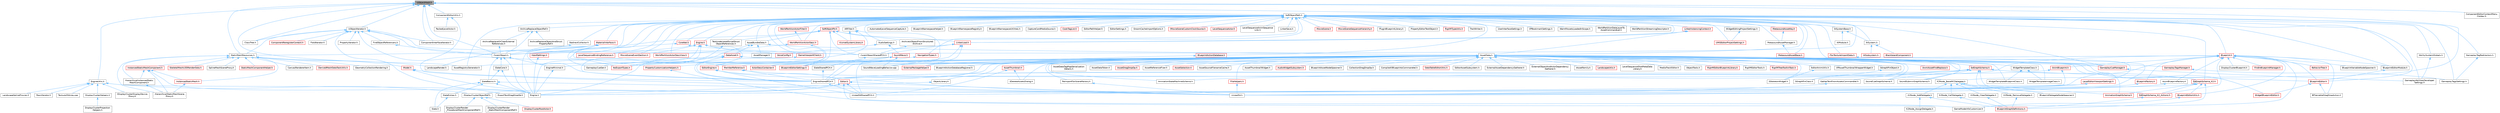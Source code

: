 digraph "UObjectHash.h"
{
 // INTERACTIVE_SVG=YES
 // LATEX_PDF_SIZE
  bgcolor="transparent";
  edge [fontname=Helvetica,fontsize=10,labelfontname=Helvetica,labelfontsize=10];
  node [fontname=Helvetica,fontsize=10,shape=box,height=0.2,width=0.4];
  Node1 [id="Node000001",label="UObjectHash.h",height=0.2,width=0.4,color="gray40", fillcolor="grey60", style="filled", fontcolor="black",tooltip=" "];
  Node1 -> Node2 [id="edge1_Node000001_Node000002",dir="back",color="steelblue1",style="solid",tooltip=" "];
  Node2 [id="Node000002",label="AssetRegistryGenerator.h",height=0.2,width=0.4,color="grey40", fillcolor="white", style="filled",URL="$df/dd1/AssetRegistryGenerator_8h.html",tooltip=" "];
  Node1 -> Node3 [id="edge2_Node000001_Node000003",dir="back",color="steelblue1",style="solid",tooltip=" "];
  Node3 [id="Node000003",label="ClassTree.h",height=0.2,width=0.4,color="grey40", fillcolor="white", style="filled",URL="$d4/d0e/ClassTree_8h.html",tooltip=" "];
  Node1 -> Node4 [id="edge3_Node000001_Node000004",dir="back",color="steelblue1",style="solid",tooltip=" "];
  Node4 [id="Node000004",label="ComponentEditorContextMenu\lContex.h",height=0.2,width=0.4,color="grey40", fillcolor="white", style="filled",URL="$db/d71/ComponentEditorContextMenuContex_8h.html",tooltip=" "];
  Node1 -> Node5 [id="edge4_Node000001_Node000005",dir="back",color="steelblue1",style="solid",tooltip=" "];
  Node5 [id="Node000005",label="ComponentEditorUtils.h",height=0.2,width=0.4,color="grey40", fillcolor="white", style="filled",URL="$d0/d4b/ComponentEditorUtils_8h.html",tooltip=" "];
  Node5 -> Node6 [id="edge5_Node000005_Node000006",dir="back",color="steelblue1",style="solid",tooltip=" "];
  Node6 [id="Node000006",label="PackedLevelActor.h",height=0.2,width=0.4,color="grey40", fillcolor="white", style="filled",URL="$d7/dfa/PackedLevelActor_8h.html",tooltip=" "];
  Node5 -> Node7 [id="edge6_Node000005_Node000007",dir="back",color="steelblue1",style="solid",tooltip=" "];
  Node7 [id="Node000007",label="UnrealEd.h",height=0.2,width=0.4,color="grey40", fillcolor="white", style="filled",URL="$d2/d5f/UnrealEd_8h.html",tooltip=" "];
  Node1 -> Node8 [id="edge7_Node000001_Node000008",dir="back",color="steelblue1",style="solid",tooltip=" "];
  Node8 [id="Node000008",label="ComponentInterfaceIterator.h",height=0.2,width=0.4,color="grey40", fillcolor="white", style="filled",URL="$d3/dd4/ComponentInterfaceIterator_8h.html",tooltip=" "];
  Node1 -> Node9 [id="edge8_Node000001_Node000009",dir="back",color="steelblue1",style="solid",tooltip=" "];
  Node9 [id="Node000009",label="CoreUObject.h",height=0.2,width=0.4,color="grey40", fillcolor="white", style="filled",URL="$d0/ded/CoreUObject_8h.html",tooltip=" "];
  Node9 -> Node10 [id="edge9_Node000009_Node000010",dir="back",color="steelblue1",style="solid",tooltip=" "];
  Node10 [id="Node000010",label="Engine.h",height=0.2,width=0.4,color="grey40", fillcolor="white", style="filled",URL="$d1/d34/Public_2Engine_8h.html",tooltip=" "];
  Node9 -> Node11 [id="edge10_Node000009_Node000011",dir="back",color="steelblue1",style="solid",tooltip=" "];
  Node11 [id="Node000011",label="EngineMinimal.h",height=0.2,width=0.4,color="grey40", fillcolor="white", style="filled",URL="$d0/d2c/EngineMinimal_8h.html",tooltip=" "];
  Node11 -> Node10 [id="edge11_Node000011_Node000010",dir="back",color="steelblue1",style="solid",tooltip=" "];
  Node9 -> Node12 [id="edge12_Node000009_Node000012",dir="back",color="steelblue1",style="solid",tooltip=" "];
  Node12 [id="Node000012",label="SlateBasics.h",height=0.2,width=0.4,color="grey40", fillcolor="white", style="filled",URL="$da/d2f/SlateBasics_8h.html",tooltip=" "];
  Node12 -> Node10 [id="edge13_Node000012_Node000010",dir="back",color="steelblue1",style="solid",tooltip=" "];
  Node12 -> Node13 [id="edge14_Node000012_Node000013",dir="back",color="steelblue1",style="solid",tooltip=" "];
  Node13 [id="Node000013",label="Slate.h",height=0.2,width=0.4,color="grey40", fillcolor="white", style="filled",URL="$d2/dc0/Slate_8h.html",tooltip=" "];
  Node12 -> Node14 [id="edge15_Node000012_Node000014",dir="back",color="steelblue1",style="solid",tooltip=" "];
  Node14 [id="Node000014",label="SlateExtras.h",height=0.2,width=0.4,color="grey40", fillcolor="white", style="filled",URL="$d8/dec/SlateExtras_8h.html",tooltip=" "];
  Node14 -> Node13 [id="edge16_Node000014_Node000013",dir="back",color="steelblue1",style="solid",tooltip=" "];
  Node12 -> Node7 [id="edge17_Node000012_Node000007",dir="back",color="steelblue1",style="solid",tooltip=" "];
  Node9 -> Node15 [id="edge18_Node000009_Node000015",dir="back",color="steelblue1",style="solid",tooltip=" "];
  Node15 [id="Node000015",label="SlateCore.h",height=0.2,width=0.4,color="grey40", fillcolor="white", style="filled",URL="$dc/d03/SlateCore_8h.html",tooltip=" "];
  Node15 -> Node10 [id="edge19_Node000015_Node000010",dir="back",color="steelblue1",style="solid",tooltip=" "];
  Node15 -> Node12 [id="edge20_Node000015_Node000012",dir="back",color="steelblue1",style="solid",tooltip=" "];
  Node1 -> Node16 [id="edge21_Node000001_Node000016",dir="back",color="steelblue1",style="solid",tooltip=" "];
  Node16 [id="Node000016",label="CoreUObjectSharedPCH.h",height=0.2,width=0.4,color="grey40", fillcolor="white", style="filled",URL="$de/d2f/CoreUObjectSharedPCH_8h.html",tooltip=" "];
  Node16 -> Node17 [id="edge22_Node000016_Node000017",dir="back",color="steelblue1",style="solid",tooltip=" "];
  Node17 [id="Node000017",label="SlateSharedPCH.h",height=0.2,width=0.4,color="grey40", fillcolor="white", style="filled",URL="$d1/dfc/SlateSharedPCH_8h.html",tooltip=" "];
  Node17 -> Node18 [id="edge23_Node000017_Node000018",dir="back",color="steelblue1",style="solid",tooltip=" "];
  Node18 [id="Node000018",label="EngineSharedPCH.h",height=0.2,width=0.4,color="grey40", fillcolor="white", style="filled",URL="$dc/dbb/EngineSharedPCH_8h.html",tooltip=" "];
  Node18 -> Node19 [id="edge24_Node000018_Node000019",dir="back",color="steelblue1",style="solid",tooltip=" "];
  Node19 [id="Node000019",label="UnrealEdSharedPCH.h",height=0.2,width=0.4,color="grey40", fillcolor="white", style="filled",URL="$d1/de6/UnrealEdSharedPCH_8h.html",tooltip=" "];
  Node1 -> Node20 [id="edge25_Node000001_Node000020",dir="back",color="steelblue1",style="solid",tooltip=" "];
  Node20 [id="Node000020",label="EngineUtils.h",height=0.2,width=0.4,color="grey40", fillcolor="white", style="filled",URL="$d4/d61/EngineUtils_8h.html",tooltip=" "];
  Node20 -> Node21 [id="edge26_Node000020_Node000021",dir="back",color="steelblue1",style="solid",tooltip=" "];
  Node21 [id="Node000021",label="DisplayClusterHelpers.h",height=0.2,width=0.4,color="grey40", fillcolor="white", style="filled",URL="$da/dda/DisplayClusterHelpers_8h.html",tooltip=" "];
  Node21 -> Node22 [id="edge27_Node000021_Node000022",dir="back",color="steelblue1",style="solid",tooltip=" "];
  Node22 [id="Node000022",label="DisplayClusterProjection\lHelpers.h",height=0.2,width=0.4,color="grey40", fillcolor="white", style="filled",URL="$df/d0b/DisplayClusterProjectionHelpers_8h.html",tooltip=" "];
  Node20 -> Node23 [id="edge28_Node000020_Node000023",dir="back",color="steelblue1",style="solid",tooltip=" "];
  Node23 [id="Node000023",label="DisplayClusterObjectRef.h",height=0.2,width=0.4,color="grey40", fillcolor="white", style="filled",URL="$d9/d87/DisplayClusterObjectRef_8h.html",tooltip=" "];
  Node23 -> Node24 [id="edge29_Node000023_Node000024",dir="back",color="steelblue1",style="solid",tooltip=" "];
  Node24 [id="Node000024",label="DisplayClusterRender\l_ProceduralMeshComponentRef.h",height=0.2,width=0.4,color="grey40", fillcolor="white", style="filled",URL="$da/dbe/DisplayClusterRender__ProceduralMeshComponentRef_8h.html",tooltip=" "];
  Node23 -> Node25 [id="edge30_Node000023_Node000025",dir="back",color="steelblue1",style="solid",tooltip=" "];
  Node25 [id="Node000025",label="DisplayClusterRender\l_StaticMeshComponentRef.h",height=0.2,width=0.4,color="grey40", fillcolor="white", style="filled",URL="$dd/d84/DisplayClusterRender__StaticMeshComponentRef_8h.html",tooltip=" "];
  Node23 -> Node26 [id="edge31_Node000023_Node000026",dir="back",color="steelblue1",style="solid",tooltip=" "];
  Node26 [id="Node000026",label="DisplayClusterRootActor.h",height=0.2,width=0.4,color="red", fillcolor="#FFF0F0", style="filled",URL="$d0/d41/DisplayClusterRootActor_8h.html",tooltip=" "];
  Node20 -> Node10 [id="edge32_Node000020_Node000010",dir="back",color="steelblue1",style="solid",tooltip=" "];
  Node20 -> Node31 [id="edge33_Node000020_Node000031",dir="back",color="steelblue1",style="solid",tooltip=" "];
  Node31 [id="Node000031",label="IDisplayClusterDisplayDevice\lProxy.h",height=0.2,width=0.4,color="grey40", fillcolor="white", style="filled",URL="$dd/d48/IDisplayClusterDisplayDeviceProxy_8h.html",tooltip=" "];
  Node20 -> Node32 [id="edge34_Node000020_Node000032",dir="back",color="steelblue1",style="solid",tooltip=" "];
  Node32 [id="Node000032",label="LandscapeSplineProxies.h",height=0.2,width=0.4,color="grey40", fillcolor="white", style="filled",URL="$d6/d6f/LandscapeSplineProxies_8h.html",tooltip=" "];
  Node20 -> Node33 [id="edge35_Node000020_Node000033",dir="back",color="steelblue1",style="solid",tooltip=" "];
  Node33 [id="Node000033",label="PawnIterator.h",height=0.2,width=0.4,color="grey40", fillcolor="white", style="filled",URL="$d3/d9c/PawnIterator_8h.html",tooltip=" "];
  Node20 -> Node34 [id="edge36_Node000020_Node000034",dir="back",color="steelblue1",style="solid",tooltip=" "];
  Node34 [id="Node000034",label="Texture2DArray.cpp",height=0.2,width=0.4,color="grey40", fillcolor="white", style="filled",URL="$d7/d13/Texture2DArray_8cpp.html",tooltip=" "];
  Node1 -> Node35 [id="edge37_Node000001_Node000035",dir="back",color="steelblue1",style="solid",tooltip=" "];
  Node35 [id="Node000035",label="K2Node_BaseMCDelegate.h",height=0.2,width=0.4,color="grey40", fillcolor="white", style="filled",URL="$dd/d9b/K2Node__BaseMCDelegate_8h.html",tooltip=" "];
  Node35 -> Node36 [id="edge38_Node000035_Node000036",dir="back",color="steelblue1",style="solid",tooltip=" "];
  Node36 [id="Node000036",label="BlueprintDelegateNodeSpawner.h",height=0.2,width=0.4,color="grey40", fillcolor="white", style="filled",URL="$dc/d16/BlueprintDelegateNodeSpawner_8h.html",tooltip=" "];
  Node35 -> Node37 [id="edge39_Node000035_Node000037",dir="back",color="steelblue1",style="solid",tooltip=" "];
  Node37 [id="Node000037",label="K2Node_AddDelegate.h",height=0.2,width=0.4,color="grey40", fillcolor="white", style="filled",URL="$d5/dc7/K2Node__AddDelegate_8h.html",tooltip=" "];
  Node37 -> Node38 [id="edge40_Node000037_Node000038",dir="back",color="steelblue1",style="solid",tooltip=" "];
  Node38 [id="Node000038",label="BlueprintGraphDefinitions.h",height=0.2,width=0.4,color="red", fillcolor="#FFF0F0", style="filled",URL="$d7/d5e/BlueprintGraphDefinitions_8h.html",tooltip=" "];
  Node37 -> Node40 [id="edge41_Node000037_Node000040",dir="back",color="steelblue1",style="solid",tooltip=" "];
  Node40 [id="Node000040",label="K2Node_AssignDelegate.h",height=0.2,width=0.4,color="grey40", fillcolor="white", style="filled",URL="$d1/dcc/K2Node__AssignDelegate_8h.html",tooltip=" "];
  Node35 -> Node41 [id="edge42_Node000035_Node000041",dir="back",color="steelblue1",style="solid",tooltip=" "];
  Node41 [id="Node000041",label="K2Node_CallDelegate.h",height=0.2,width=0.4,color="grey40", fillcolor="white", style="filled",URL="$db/de6/K2Node__CallDelegate_8h.html",tooltip=" "];
  Node41 -> Node38 [id="edge43_Node000041_Node000038",dir="back",color="steelblue1",style="solid",tooltip=" "];
  Node35 -> Node42 [id="edge44_Node000035_Node000042",dir="back",color="steelblue1",style="solid",tooltip=" "];
  Node42 [id="Node000042",label="K2Node_ClearDelegate.h",height=0.2,width=0.4,color="grey40", fillcolor="white", style="filled",URL="$dd/d78/K2Node__ClearDelegate_8h.html",tooltip=" "];
  Node42 -> Node38 [id="edge45_Node000042_Node000038",dir="back",color="steelblue1",style="solid",tooltip=" "];
  Node35 -> Node43 [id="edge46_Node000035_Node000043",dir="back",color="steelblue1",style="solid",tooltip=" "];
  Node43 [id="Node000043",label="K2Node_RemoveDelegate.h",height=0.2,width=0.4,color="grey40", fillcolor="white", style="filled",URL="$dd/d54/K2Node__RemoveDelegate_8h.html",tooltip=" "];
  Node43 -> Node38 [id="edge47_Node000043_Node000038",dir="back",color="steelblue1",style="solid",tooltip=" "];
  Node1 -> Node44 [id="edge48_Node000001_Node000044",dir="back",color="steelblue1",style="solid",tooltip=" "];
  Node44 [id="Node000044",label="SoftObjectPath.h",height=0.2,width=0.4,color="grey40", fillcolor="white", style="filled",URL="$d3/dc8/SoftObjectPath_8h.html",tooltip=" "];
  Node44 -> Node45 [id="edge49_Node000044_Node000045",dir="back",color="steelblue1",style="solid",tooltip=" "];
  Node45 [id="Node000045",label="AISystem.h",height=0.2,width=0.4,color="grey40", fillcolor="white", style="filled",URL="$d0/d71/AISystem_8h.html",tooltip=" "];
  Node45 -> Node46 [id="edge50_Node000045_Node000046",dir="back",color="steelblue1",style="solid",tooltip=" "];
  Node46 [id="Node000046",label="AISubsystem.h",height=0.2,width=0.4,color="red", fillcolor="#FFF0F0", style="filled",URL="$d0/d50/AISubsystem_8h.html",tooltip=" "];
  Node45 -> Node50 [id="edge51_Node000045_Node000050",dir="back",color="steelblue1",style="solid",tooltip=" "];
  Node50 [id="Node000050",label="BlackboardComponent.h",height=0.2,width=0.4,color="red", fillcolor="#FFF0F0", style="filled",URL="$d9/d2d/BlackboardComponent_8h.html",tooltip=" "];
  Node44 -> Node76 [id="edge52_Node000044_Node000076",dir="back",color="steelblue1",style="solid",tooltip=" "];
  Node76 [id="Node000076",label="AISystemBase.h",height=0.2,width=0.4,color="grey40", fillcolor="white", style="filled",URL="$d5/d44/AISystemBase_8h.html",tooltip=" "];
  Node76 -> Node77 [id="edge53_Node000076_Node000077",dir="back",color="steelblue1",style="solid",tooltip=" "];
  Node77 [id="Node000077",label="AIModule.h",height=0.2,width=0.4,color="grey40", fillcolor="white", style="filled",URL="$d9/df1/AIModule_8h.html",tooltip=" "];
  Node76 -> Node45 [id="edge54_Node000076_Node000045",dir="back",color="steelblue1",style="solid",tooltip=" "];
  Node44 -> Node78 [id="edge55_Node000044_Node000078",dir="back",color="steelblue1",style="solid",tooltip=" "];
  Node78 [id="Node000078",label="ARFilter.h",height=0.2,width=0.4,color="grey40", fillcolor="white", style="filled",URL="$da/df2/ARFilter_8h.html",tooltip=" "];
  Node78 -> Node79 [id="edge56_Node000078_Node000079",dir="back",color="steelblue1",style="solid",tooltip=" "];
  Node79 [id="Node000079",label="KismetSystemLibrary.h",height=0.2,width=0.4,color="red", fillcolor="#FFF0F0", style="filled",URL="$da/d0f/KismetSystemLibrary_8h.html",tooltip=" "];
  Node78 -> Node83 [id="edge57_Node000078_Node000083",dir="back",color="steelblue1",style="solid",tooltip=" "];
  Node83 [id="Node000083",label="NoExportTypes.h",height=0.2,width=0.4,color="red", fillcolor="#FFF0F0", style="filled",URL="$d3/d21/NoExportTypes_8h.html",tooltip=" "];
  Node78 -> Node19 [id="edge58_Node000078_Node000019",dir="back",color="steelblue1",style="solid",tooltip=" "];
  Node44 -> Node188 [id="edge59_Node000044_Node000188",dir="back",color="steelblue1",style="solid",tooltip=" "];
  Node188 [id="Node000188",label="AbilitySystemGlobals.h",height=0.2,width=0.4,color="grey40", fillcolor="white", style="filled",URL="$dc/d82/AbilitySystemGlobals_8h.html",tooltip=" "];
  Node188 -> Node189 [id="edge60_Node000188_Node000189",dir="back",color="steelblue1",style="solid",tooltip=" "];
  Node189 [id="Node000189",label="GameplayAbilitiesDeveloper\lSettings.h",height=0.2,width=0.4,color="grey40", fillcolor="white", style="filled",URL="$d3/d55/GameplayAbilitiesDeveloperSettings_8h.html",tooltip=" "];
  Node44 -> Node190 [id="edge61_Node000044_Node000190",dir="back",color="steelblue1",style="solid",tooltip=" "];
  Node190 [id="Node000190",label="ArchiveReplaceObjectRef.h",height=0.2,width=0.4,color="grey40", fillcolor="white", style="filled",URL="$db/d36/ArchiveReplaceObjectRef_8h.html",tooltip=" "];
  Node190 -> Node191 [id="edge62_Node000190_Node000191",dir="back",color="steelblue1",style="solid",tooltip=" "];
  Node191 [id="Node000191",label="ArchiveReplaceObjectAndStruct\lPropertyRef.h",height=0.2,width=0.4,color="grey40", fillcolor="white", style="filled",URL="$db/d03/ArchiveReplaceObjectAndStructPropertyRef_8h.html",tooltip=" "];
  Node190 -> Node192 [id="edge63_Node000190_Node000192",dir="back",color="steelblue1",style="solid",tooltip=" "];
  Node192 [id="Node000192",label="ArchiveReplaceOrClearExternal\lReferences.h",height=0.2,width=0.4,color="grey40", fillcolor="white", style="filled",URL="$d1/d53/ArchiveReplaceOrClearExternalReferences_8h.html",tooltip=" "];
  Node192 -> Node9 [id="edge64_Node000192_Node000009",dir="back",color="steelblue1",style="solid",tooltip=" "];
  Node190 -> Node9 [id="edge65_Node000190_Node000009",dir="back",color="steelblue1",style="solid",tooltip=" "];
  Node44 -> Node193 [id="edge66_Node000044_Node000193",dir="back",color="steelblue1",style="solid",tooltip=" "];
  Node193 [id="Node000193",label="ArchiveUObjectFromStructured\lArchive.h",height=0.2,width=0.4,color="grey40", fillcolor="white", style="filled",URL="$d2/d52/ArchiveUObjectFromStructuredArchive_8h.html",tooltip=" "];
  Node193 -> Node16 [id="edge67_Node000193_Node000016",dir="back",color="steelblue1",style="solid",tooltip=" "];
  Node44 -> Node194 [id="edge68_Node000044_Node000194",dir="back",color="steelblue1",style="solid",tooltip=" "];
  Node194 [id="Node000194",label="AssetBundleData.h",height=0.2,width=0.4,color="grey40", fillcolor="white", style="filled",URL="$df/d47/AssetBundleData_8h.html",tooltip=" "];
  Node194 -> Node195 [id="edge69_Node000194_Node000195",dir="back",color="steelblue1",style="solid",tooltip=" "];
  Node195 [id="Node000195",label="AssetData.h",height=0.2,width=0.4,color="grey40", fillcolor="white", style="filled",URL="$d9/d19/AssetData_8h.html",tooltip=" "];
  Node195 -> Node196 [id="edge70_Node000195_Node000196",dir="back",color="steelblue1",style="solid",tooltip=" "];
  Node196 [id="Node000196",label="ActorDescContainer.h",height=0.2,width=0.4,color="red", fillcolor="#FFF0F0", style="filled",URL="$de/df0/ActorDescContainer_8h.html",tooltip=" "];
  Node195 -> Node220 [id="edge71_Node000195_Node000220",dir="back",color="steelblue1",style="solid",tooltip=" "];
  Node220 [id="Node000220",label="AnimAssetFindReplace.h",height=0.2,width=0.4,color="red", fillcolor="#FFF0F0", style="filled",URL="$d2/d3f/AnimAssetFindReplace_8h.html",tooltip=" "];
  Node195 -> Node224 [id="edge72_Node000195_Node000224",dir="back",color="steelblue1",style="solid",tooltip=" "];
  Node224 [id="Node000224",label="AnimationGraphSchema.h",height=0.2,width=0.4,color="red", fillcolor="#FFF0F0", style="filled",URL="$dc/d75/AnimationGraphSchema_8h.html",tooltip=" "];
  Node195 -> Node227 [id="edge73_Node000195_Node000227",dir="back",color="steelblue1",style="solid",tooltip=" "];
  Node227 [id="Node000227",label="AnimationStateMachineSchema.h",height=0.2,width=0.4,color="grey40", fillcolor="white", style="filled",URL="$d7/d8c/AnimationStateMachineSchema_8h.html",tooltip=" "];
  Node195 -> Node228 [id="edge74_Node000195_Node000228",dir="back",color="steelblue1",style="solid",tooltip=" "];
  Node228 [id="Node000228",label="AssetDataTagMapSerialization\lDetails.h",height=0.2,width=0.4,color="grey40", fillcolor="white", style="filled",URL="$d5/d67/AssetDataTagMapSerializationDetails_8h.html",tooltip=" "];
  Node195 -> Node229 [id="edge75_Node000195_Node000229",dir="back",color="steelblue1",style="solid",tooltip=" "];
  Node229 [id="Node000229",label="AssetDataToken.h",height=0.2,width=0.4,color="grey40", fillcolor="white", style="filled",URL="$d2/da5/AssetDataToken_8h.html",tooltip=" "];
  Node195 -> Node230 [id="edge76_Node000195_Node000230",dir="back",color="steelblue1",style="solid",tooltip=" "];
  Node230 [id="Node000230",label="AssetDragDropOp.h",height=0.2,width=0.4,color="red", fillcolor="#FFF0F0", style="filled",URL="$df/dda/AssetDragDropOp_8h.html",tooltip=" "];
  Node195 -> Node232 [id="edge77_Node000195_Node000232",dir="back",color="steelblue1",style="solid",tooltip=" "];
  Node232 [id="Node000232",label="AssetReferenceFixer.h",height=0.2,width=0.4,color="grey40", fillcolor="white", style="filled",URL="$dd/da4/AssetReferenceFixer_8h.html",tooltip=" "];
  Node195 -> Node2 [id="edge78_Node000195_Node000002",dir="back",color="steelblue1",style="solid",tooltip=" "];
  Node195 -> Node233 [id="edge79_Node000195_Node000233",dir="back",color="steelblue1",style="solid",tooltip=" "];
  Node233 [id="Node000233",label="AssetSelection.h",height=0.2,width=0.4,color="red", fillcolor="#FFF0F0", style="filled",URL="$d2/d2c/AssetSelection_8h.html",tooltip=" "];
  Node195 -> Node240 [id="edge80_Node000195_Node000240",dir="back",color="steelblue1",style="solid",tooltip=" "];
  Node240 [id="Node000240",label="AssetSourceFilenameCache.h",height=0.2,width=0.4,color="grey40", fillcolor="white", style="filled",URL="$dd/d16/AssetSourceFilenameCache_8h.html",tooltip=" "];
  Node195 -> Node241 [id="edge81_Node000195_Node000241",dir="back",color="steelblue1",style="solid",tooltip=" "];
  Node241 [id="Node000241",label="AssetThumbnail.h",height=0.2,width=0.4,color="red", fillcolor="#FFF0F0", style="filled",URL="$d7/d61/AssetThumbnail_8h.html",tooltip=" "];
  Node241 -> Node250 [id="edge82_Node000241_Node000250",dir="back",color="steelblue1",style="solid",tooltip=" "];
  Node250 [id="Node000250",label="SDeleteAssetsDialog.h",height=0.2,width=0.4,color="grey40", fillcolor="white", style="filled",URL="$d7/d0d/SDeleteAssetsDialog_8h.html",tooltip=" "];
  Node241 -> Node19 [id="edge83_Node000241_Node000019",dir="back",color="steelblue1",style="solid",tooltip=" "];
  Node195 -> Node251 [id="edge84_Node000195_Node000251",dir="back",color="steelblue1",style="solid",tooltip=" "];
  Node251 [id="Node000251",label="AssetThumbnailWidget.h",height=0.2,width=0.4,color="grey40", fillcolor="white", style="filled",URL="$d8/d2a/AssetThumbnailWidget_8h.html",tooltip=" "];
  Node195 -> Node252 [id="edge85_Node000195_Node000252",dir="back",color="steelblue1",style="solid",tooltip=" "];
  Node252 [id="Node000252",label="AudioWidgetSubsystem.h",height=0.2,width=0.4,color="red", fillcolor="#FFF0F0", style="filled",URL="$de/d1b/AudioWidgetSubsystem_8h.html",tooltip=" "];
  Node195 -> Node254 [id="edge86_Node000195_Node000254",dir="back",color="steelblue1",style="solid",tooltip=" "];
  Node254 [id="Node000254",label="BlueprintActionDatabaseRegistrar.h",height=0.2,width=0.4,color="grey40", fillcolor="white", style="filled",URL="$d5/d5d/BlueprintActionDatabaseRegistrar_8h.html",tooltip=" "];
  Node195 -> Node255 [id="edge87_Node000195_Node000255",dir="back",color="steelblue1",style="solid",tooltip=" "];
  Node255 [id="Node000255",label="BlueprintAssetNodeSpawner.h",height=0.2,width=0.4,color="grey40", fillcolor="white", style="filled",URL="$d2/d56/BlueprintAssetNodeSpawner_8h.html",tooltip=" "];
  Node195 -> Node256 [id="edge88_Node000195_Node000256",dir="back",color="steelblue1",style="solid",tooltip=" "];
  Node256 [id="Node000256",label="CollectionDragDropOp.h",height=0.2,width=0.4,color="grey40", fillcolor="white", style="filled",URL="$d6/d23/CollectionDragDropOp_8h.html",tooltip=" "];
  Node195 -> Node257 [id="edge89_Node000195_Node000257",dir="back",color="steelblue1",style="solid",tooltip=" "];
  Node257 [id="Node000257",label="CompileAllBlueprintsCommandlet.h",height=0.2,width=0.4,color="grey40", fillcolor="white", style="filled",URL="$d4/d7d/CompileAllBlueprintsCommandlet_8h.html",tooltip=" "];
  Node195 -> Node258 [id="edge90_Node000195_Node000258",dir="back",color="steelblue1",style="solid",tooltip=" "];
  Node258 [id="Node000258",label="DataTableEditorUtils.h",height=0.2,width=0.4,color="red", fillcolor="#FFF0F0", style="filled",URL="$d6/d6f/DataTableEditorUtils_8h.html",tooltip=" "];
  Node195 -> Node260 [id="edge91_Node000195_Node000260",dir="back",color="steelblue1",style="solid",tooltip=" "];
  Node260 [id="Node000260",label="EdGraphSchema.h",height=0.2,width=0.4,color="red", fillcolor="#FFF0F0", style="filled",URL="$d2/dce/EdGraphSchema_8h.html",tooltip=" "];
  Node260 -> Node224 [id="edge92_Node000260_Node000224",dir="back",color="steelblue1",style="solid",tooltip=" "];
  Node260 -> Node227 [id="edge93_Node000260_Node000227",dir="back",color="steelblue1",style="solid",tooltip=" "];
  Node260 -> Node265 [id="edge94_Node000260_Node000265",dir="back",color="steelblue1",style="solid",tooltip=" "];
  Node265 [id="Node000265",label="BlueprintEditor.h",height=0.2,width=0.4,color="red", fillcolor="#FFF0F0", style="filled",URL="$df/d7d/BlueprintEditor_8h.html",tooltip=" "];
  Node265 -> Node266 [id="edge95_Node000265_Node000266",dir="back",color="steelblue1",style="solid",tooltip=" "];
  Node266 [id="Node000266",label="BPVariableDragDropAction.h",height=0.2,width=0.4,color="grey40", fillcolor="white", style="filled",URL="$dd/d23/BPVariableDragDropAction_8h.html",tooltip=" "];
  Node265 -> Node274 [id="edge96_Node000265_Node000274",dir="back",color="steelblue1",style="solid",tooltip=" "];
  Node274 [id="Node000274",label="WidgetBlueprintEditor.h",height=0.2,width=0.4,color="red", fillcolor="#FFF0F0", style="filled",URL="$d6/d04/WidgetBlueprintEditor_8h.html",tooltip=" "];
  Node260 -> Node432 [id="edge97_Node000260_Node000432",dir="back",color="steelblue1",style="solid",tooltip=" "];
  Node432 [id="Node000432",label="EdGraphSchema_K2.h",height=0.2,width=0.4,color="red", fillcolor="#FFF0F0", style="filled",URL="$d0/dcf/EdGraphSchema__K2_8h.html",tooltip=" "];
  Node432 -> Node224 [id="edge98_Node000432_Node000224",dir="back",color="steelblue1",style="solid",tooltip=" "];
  Node432 -> Node435 [id="edge99_Node000432_Node000435",dir="back",color="steelblue1",style="solid",tooltip=" "];
  Node435 [id="Node000435",label="BlueprintEditorUtils.h",height=0.2,width=0.4,color="red", fillcolor="#FFF0F0", style="filled",URL="$d7/d3d/BlueprintEditorUtils_8h.html",tooltip=" "];
  Node435 -> Node437 [id="edge100_Node000435_Node000437",dir="back",color="steelblue1",style="solid",tooltip=" "];
  Node437 [id="Node000437",label="GameModeInfoCustomizer.h",height=0.2,width=0.4,color="grey40", fillcolor="white", style="filled",URL="$d5/df3/GameModeInfoCustomizer_8h.html",tooltip=" "];
  Node432 -> Node38 [id="edge101_Node000432_Node000038",dir="back",color="steelblue1",style="solid",tooltip=" "];
  Node432 -> Node440 [id="edge102_Node000432_Node000440",dir="back",color="steelblue1",style="solid",tooltip=" "];
  Node440 [id="Node000440",label="EdGraphSchema_K2_Actions.h",height=0.2,width=0.4,color="red", fillcolor="#FFF0F0", style="filled",URL="$d8/d9c/EdGraphSchema__K2__Actions_8h.html",tooltip=" "];
  Node440 -> Node38 [id="edge103_Node000440_Node000038",dir="back",color="steelblue1",style="solid",tooltip=" "];
  Node432 -> Node19 [id="edge104_Node000432_Node000019",dir="back",color="steelblue1",style="solid",tooltip=" "];
  Node260 -> Node440 [id="edge105_Node000260_Node000440",dir="back",color="steelblue1",style="solid",tooltip=" "];
  Node260 -> Node18 [id="edge106_Node000260_Node000018",dir="back",color="steelblue1",style="solid",tooltip=" "];
  Node260 -> Node638 [id="edge107_Node000260_Node000638",dir="back",color="steelblue1",style="solid",tooltip=" "];
  Node638 [id="Node000638",label="SoundCueGraphSchema.h",height=0.2,width=0.4,color="grey40", fillcolor="white", style="filled",URL="$d7/d4a/SoundCueGraphSchema_8h.html",tooltip=" "];
  Node260 -> Node315 [id="edge108_Node000260_Node000315",dir="back",color="steelblue1",style="solid",tooltip=" "];
  Node315 [id="Node000315",label="SoundSubmixGraphSchema.h",height=0.2,width=0.4,color="grey40", fillcolor="white", style="filled",URL="$dc/ddf/SoundSubmixGraphSchema_8h.html",tooltip=" "];
  Node195 -> Node432 [id="edge109_Node000195_Node000432",dir="back",color="steelblue1",style="solid",tooltip=" "];
  Node195 -> Node639 [id="edge110_Node000195_Node000639",dir="back",color="steelblue1",style="solid",tooltip=" "];
  Node639 [id="Node000639",label="Editor.h",height=0.2,width=0.4,color="red", fillcolor="#FFF0F0", style="filled",URL="$de/d6e/Editor_8h.html",tooltip=" "];
  Node639 -> Node23 [id="edge111_Node000639_Node000023",dir="back",color="steelblue1",style="solid",tooltip=" "];
  Node639 -> Node727 [id="edge112_Node000639_Node000727",dir="back",color="steelblue1",style="solid",tooltip=" "];
  Node727 [id="Node000727",label="ExportTextDragDropOp.h",height=0.2,width=0.4,color="grey40", fillcolor="white", style="filled",URL="$de/d5c/ExportTextDragDropOp_8h.html",tooltip=" "];
  Node639 -> Node437 [id="edge113_Node000639_Node000437",dir="back",color="steelblue1",style="solid",tooltip=" "];
  Node639 -> Node7 [id="edge114_Node000639_Node000007",dir="back",color="steelblue1",style="solid",tooltip=" "];
  Node639 -> Node19 [id="edge115_Node000639_Node000019",dir="back",color="steelblue1",style="solid",tooltip=" "];
  Node195 -> Node785 [id="edge116_Node000195_Node000785",dir="back",color="steelblue1",style="solid",tooltip=" "];
  Node785 [id="Node000785",label="EditorAnimUtils.h",height=0.2,width=0.4,color="grey40", fillcolor="white", style="filled",URL="$d1/dd4/EditorAnimUtils_8h.html",tooltip=" "];
  Node785 -> Node726 [id="edge117_Node000785_Node000726",dir="back",color="steelblue1",style="solid",tooltip=" "];
  Node726 [id="Node000726",label="SSkeletonWidget.h",height=0.2,width=0.4,color="grey40", fillcolor="white", style="filled",URL="$dd/da7/SSkeletonWidget_8h.html",tooltip=" "];
  Node195 -> Node786 [id="edge118_Node000195_Node000786",dir="back",color="steelblue1",style="solid",tooltip=" "];
  Node786 [id="Node000786",label="EditorAssetSubsystem.h",height=0.2,width=0.4,color="grey40", fillcolor="white", style="filled",URL="$df/d69/EditorAssetSubsystem_8h.html",tooltip=" "];
  Node195 -> Node787 [id="edge119_Node000195_Node000787",dir="back",color="steelblue1",style="solid",tooltip=" "];
  Node787 [id="Node000787",label="EditorEngine.h",height=0.2,width=0.4,color="red", fillcolor="#FFF0F0", style="filled",URL="$da/d0c/EditorEngine_8h.html",tooltip=" "];
  Node787 -> Node639 [id="edge120_Node000787_Node000639",dir="back",color="steelblue1",style="solid",tooltip=" "];
  Node787 -> Node7 [id="edge121_Node000787_Node000007",dir="back",color="steelblue1",style="solid",tooltip=" "];
  Node787 -> Node19 [id="edge122_Node000787_Node000019",dir="back",color="steelblue1",style="solid",tooltip=" "];
  Node195 -> Node18 [id="edge123_Node000195_Node000018",dir="back",color="steelblue1",style="solid",tooltip=" "];
  Node195 -> Node790 [id="edge124_Node000195_Node000790",dir="back",color="steelblue1",style="solid",tooltip=" "];
  Node790 [id="Node000790",label="ExternalAssetDependencyGatherer.h",height=0.2,width=0.4,color="grey40", fillcolor="white", style="filled",URL="$da/dbe/ExternalAssetDependencyGatherer_8h.html",tooltip=" "];
  Node195 -> Node791 [id="edge125_Node000195_Node000791",dir="back",color="steelblue1",style="solid",tooltip=" "];
  Node791 [id="Node000791",label="ExternalObjectAndActorDependency\lGatherer.h",height=0.2,width=0.4,color="grey40", fillcolor="white", style="filled",URL="$d3/d4e/ExternalObjectAndActorDependencyGatherer_8h.html",tooltip=" "];
  Node195 -> Node792 [id="edge126_Node000195_Node000792",dir="back",color="steelblue1",style="solid",tooltip=" "];
  Node792 [id="Node000792",label="ExternalPackageHelper.h",height=0.2,width=0.4,color="red", fillcolor="#FFF0F0", style="filled",URL="$d3/d2f/ExternalPackageHelper_8h.html",tooltip=" "];
  Node195 -> Node794 [id="edge127_Node000195_Node000794",dir="back",color="steelblue1",style="solid",tooltip=" "];
  Node794 [id="Node000794",label="FileHelpers.h",height=0.2,width=0.4,color="red", fillcolor="#FFF0F0", style="filled",URL="$d9/d82/FileHelpers_8h.html",tooltip=" "];
  Node794 -> Node7 [id="edge128_Node000794_Node000007",dir="back",color="steelblue1",style="solid",tooltip=" "];
  Node195 -> Node796 [id="edge129_Node000195_Node000796",dir="back",color="steelblue1",style="solid",tooltip=" "];
  Node796 [id="Node000796",label="GameplayCueManager.h",height=0.2,width=0.4,color="red", fillcolor="#FFF0F0", style="filled",URL="$d7/d4e/GameplayCueManager_8h.html",tooltip=" "];
  Node796 -> Node189 [id="edge130_Node000796_Node000189",dir="back",color="steelblue1",style="solid",tooltip=" "];
  Node195 -> Node798 [id="edge131_Node000195_Node000798",dir="back",color="steelblue1",style="solid",tooltip=" "];
  Node798 [id="Node000798",label="GameplayTagsManager.h",height=0.2,width=0.4,color="red", fillcolor="#FFF0F0", style="filled",URL="$d5/dc9/GameplayTagsManager_8h.html",tooltip=" "];
  Node798 -> Node801 [id="edge132_Node000798_Node000801",dir="back",color="steelblue1",style="solid",tooltip=" "];
  Node801 [id="Node000801",label="GameplayTagsSettings.h",height=0.2,width=0.4,color="grey40", fillcolor="white", style="filled",URL="$d0/dec/GameplayTagsSettings_8h.html",tooltip=" "];
  Node195 -> Node870 [id="edge133_Node000195_Node000870",dir="back",color="steelblue1",style="solid",tooltip=" "];
  Node870 [id="Node000870",label="GatherTextFromAssetsCommandlet.h",height=0.2,width=0.4,color="grey40", fillcolor="white", style="filled",URL="$df/da5/GatherTextFromAssetsCommandlet_8h.html",tooltip=" "];
  Node870 -> Node7 [id="edge134_Node000870_Node000007",dir="back",color="steelblue1",style="solid",tooltip=" "];
  Node195 -> Node871 [id="edge135_Node000195_Node000871",dir="back",color="steelblue1",style="solid",tooltip=" "];
  Node871 [id="Node000871",label="IAssetFamily.h",height=0.2,width=0.4,color="grey40", fillcolor="white", style="filled",URL="$d5/d12/IAssetFamily_8h.html",tooltip=" "];
  Node195 -> Node872 [id="edge136_Node000195_Node000872",dir="back",color="steelblue1",style="solid",tooltip=" "];
  Node872 [id="Node000872",label="LandscapeUtils.h",height=0.2,width=0.4,color="red", fillcolor="#FFF0F0", style="filled",URL="$d0/dc0/LandscapeUtils_8h.html",tooltip=" "];
  Node195 -> Node883 [id="edge137_Node000195_Node000883",dir="back",color="steelblue1",style="solid",tooltip=" "];
  Node883 [id="Node000883",label="LevelSequenceShotMetaData\lLibrary.h",height=0.2,width=0.4,color="grey40", fillcolor="white", style="filled",URL="$d2/d37/LevelSequenceShotMetaDataLibrary_8h.html",tooltip=" "];
  Node195 -> Node884 [id="edge138_Node000195_Node000884",dir="back",color="steelblue1",style="solid",tooltip=" "];
  Node884 [id="Node000884",label="MediaTrackEditor.h",height=0.2,width=0.4,color="grey40", fillcolor="white", style="filled",URL="$d0/d41/MediaTrackEditor_8h.html",tooltip=" "];
  Node195 -> Node83 [id="edge139_Node000195_Node000083",dir="back",color="steelblue1",style="solid",tooltip=" "];
  Node195 -> Node885 [id="edge140_Node000195_Node000885",dir="back",color="steelblue1",style="solid",tooltip=" "];
  Node885 [id="Node000885",label="ObjectLibrary.h",height=0.2,width=0.4,color="grey40", fillcolor="white", style="filled",URL="$d8/de1/ObjectLibrary_8h.html",tooltip=" "];
  Node885 -> Node10 [id="edge141_Node000885_Node000010",dir="back",color="steelblue1",style="solid",tooltip=" "];
  Node195 -> Node886 [id="edge142_Node000195_Node000886",dir="back",color="steelblue1",style="solid",tooltip=" "];
  Node886 [id="Node000886",label="ObjectTools.h",height=0.2,width=0.4,color="grey40", fillcolor="white", style="filled",URL="$d3/d71/ObjectTools_8h.html",tooltip=" "];
  Node195 -> Node887 [id="edge143_Node000195_Node000887",dir="back",color="steelblue1",style="solid",tooltip=" "];
  Node887 [id="Node000887",label="PropertyCustomizationHelpers.h",height=0.2,width=0.4,color="red", fillcolor="#FFF0F0", style="filled",URL="$d7/dd0/PropertyCustomizationHelpers_8h.html",tooltip=" "];
  Node887 -> Node437 [id="edge144_Node000887_Node000437",dir="back",color="steelblue1",style="solid",tooltip=" "];
  Node195 -> Node889 [id="edge145_Node000195_Node000889",dir="back",color="steelblue1",style="solid",tooltip=" "];
  Node889 [id="Node000889",label="ReimportFbxSceneFactory.h",height=0.2,width=0.4,color="grey40", fillcolor="white", style="filled",URL="$dc/d5f/ReimportFbxSceneFactory_8h.html",tooltip=" "];
  Node889 -> Node7 [id="edge146_Node000889_Node000007",dir="back",color="steelblue1",style="solid",tooltip=" "];
  Node195 -> Node453 [id="edge147_Node000195_Node000453",dir="back",color="steelblue1",style="solid",tooltip=" "];
  Node453 [id="Node000453",label="RigVMEditorBlueprintLibrary.h",height=0.2,width=0.4,color="red", fillcolor="#FFF0F0", style="filled",URL="$d9/d31/RigVMEditorBlueprintLibrary_8h.html",tooltip=" "];
  Node195 -> Node890 [id="edge148_Node000195_Node000890",dir="back",color="steelblue1",style="solid",tooltip=" "];
  Node890 [id="Node000890",label="RigVMEditorTools.h",height=0.2,width=0.4,color="grey40", fillcolor="white", style="filled",URL="$d5/ddd/RigVMEditorTools_8h.html",tooltip=" "];
  Node195 -> Node466 [id="edge149_Node000195_Node000466",dir="back",color="steelblue1",style="solid",tooltip=" "];
  Node466 [id="Node000466",label="RigVMTreeToolkitTask.h",height=0.2,width=0.4,color="red", fillcolor="#FFF0F0", style="filled",URL="$d1/dd5/RigVMTreeToolkitTask_8h.html",tooltip=" "];
  Node195 -> Node250 [id="edge150_Node000195_Node000250",dir="back",color="steelblue1",style="solid",tooltip=" "];
  Node195 -> Node410 [id="edge151_Node000195_Node000410",dir="back",color="steelblue1",style="solid",tooltip=" "];
  Node410 [id="Node000410",label="SGraphPinClass.h",height=0.2,width=0.4,color="grey40", fillcolor="white", style="filled",URL="$df/d8d/SGraphPinClass_8h.html",tooltip=" "];
  Node195 -> Node409 [id="edge152_Node000195_Node000409",dir="back",color="steelblue1",style="solid",tooltip=" "];
  Node409 [id="Node000409",label="SGraphPinObject.h",height=0.2,width=0.4,color="grey40", fillcolor="white", style="filled",URL="$da/dd6/SGraphPinObject_8h.html",tooltip=" "];
  Node409 -> Node410 [id="edge153_Node000409_Node000410",dir="back",color="steelblue1",style="solid",tooltip=" "];
  Node195 -> Node726 [id="edge154_Node000195_Node000726",dir="back",color="steelblue1",style="solid",tooltip=" "];
  Node195 -> Node638 [id="edge155_Node000195_Node000638",dir="back",color="steelblue1",style="solid",tooltip=" "];
  Node195 -> Node315 [id="edge156_Node000195_Node000315",dir="back",color="steelblue1",style="solid",tooltip=" "];
  Node195 -> Node891 [id="edge157_Node000195_Node000891",dir="back",color="steelblue1",style="solid",tooltip=" "];
  Node891 [id="Node000891",label="SoundWaveLoadingBehavior.cpp",height=0.2,width=0.4,color="grey40", fillcolor="white", style="filled",URL="$d7/d95/SoundWaveLoadingBehavior_8cpp.html",tooltip=" "];
  Node195 -> Node892 [id="edge158_Node000195_Node000892",dir="back",color="steelblue1",style="solid",tooltip=" "];
  Node892 [id="Node000892",label="VPAssetThumbnailWrapperWidget.h",height=0.2,width=0.4,color="grey40", fillcolor="white", style="filled",URL="$d8/da8/VPAssetThumbnailWrapperWidget_8h.html",tooltip=" "];
  Node195 -> Node274 [id="edge159_Node000195_Node000274",dir="back",color="steelblue1",style="solid",tooltip=" "];
  Node195 -> Node893 [id="edge160_Node000195_Node000893",dir="back",color="steelblue1",style="solid",tooltip=" "];
  Node893 [id="Node000893",label="WidgetTemplateBlueprintClass.h",height=0.2,width=0.4,color="grey40", fillcolor="white", style="filled",URL="$d4/d8e/WidgetTemplateBlueprintClass_8h.html",tooltip=" "];
  Node195 -> Node894 [id="edge161_Node000195_Node000894",dir="back",color="steelblue1",style="solid",tooltip=" "];
  Node894 [id="Node000894",label="WidgetTemplateClass.h",height=0.2,width=0.4,color="grey40", fillcolor="white", style="filled",URL="$df/da5/WidgetTemplateClass_8h.html",tooltip=" "];
  Node894 -> Node893 [id="edge162_Node000894_Node000893",dir="back",color="steelblue1",style="solid",tooltip=" "];
  Node894 -> Node895 [id="edge163_Node000894_Node000895",dir="back",color="steelblue1",style="solid",tooltip=" "];
  Node895 [id="Node000895",label="WidgetTemplateImageClass.h",height=0.2,width=0.4,color="grey40", fillcolor="white", style="filled",URL="$d1/d00/WidgetTemplateImageClass_8h.html",tooltip=" "];
  Node195 -> Node895 [id="edge164_Node000195_Node000895",dir="back",color="steelblue1",style="solid",tooltip=" "];
  Node194 -> Node896 [id="edge165_Node000194_Node000896",dir="back",color="steelblue1",style="solid",tooltip=" "];
  Node896 [id="Node000896",label="AssetManager.h",height=0.2,width=0.4,color="grey40", fillcolor="white", style="filled",URL="$d6/d7d/AssetManager_8h.html",tooltip=" "];
  Node194 -> Node897 [id="edge166_Node000194_Node000897",dir="back",color="steelblue1",style="solid",tooltip=" "];
  Node897 [id="Node000897",label="DataAsset.h",height=0.2,width=0.4,color="red", fillcolor="#FFF0F0", style="filled",URL="$dd/d05/DataAsset_8h.html",tooltip=" "];
  Node897 -> Node10 [id="edge167_Node000897_Node000010",dir="back",color="steelblue1",style="solid",tooltip=" "];
  Node897 -> Node18 [id="edge168_Node000897_Node000018",dir="back",color="steelblue1",style="solid",tooltip=" "];
  Node897 -> Node796 [id="edge169_Node000897_Node000796",dir="back",color="steelblue1",style="solid",tooltip=" "];
  Node897 -> Node912 [id="edge170_Node000897_Node000912",dir="back",color="steelblue1",style="solid",tooltip=" "];
  Node912 [id="Node000912",label="GameplayCueSet.h",height=0.2,width=0.4,color="grey40", fillcolor="white", style="filled",URL="$df/d35/GameplayCueSet_8h.html",tooltip=" "];
  Node194 -> Node83 [id="edge171_Node000194_Node000083",dir="back",color="steelblue1",style="solid",tooltip=" "];
  Node44 -> Node195 [id="edge172_Node000044_Node000195",dir="back",color="steelblue1",style="solid",tooltip=" "];
  Node44 -> Node2 [id="edge173_Node000044_Node000002",dir="back",color="steelblue1",style="solid",tooltip=" "];
  Node44 -> Node940 [id="edge174_Node000044_Node000940",dir="back",color="steelblue1",style="solid",tooltip=" "];
  Node940 [id="Node000940",label="AudioSettings.h",height=0.2,width=0.4,color="grey40", fillcolor="white", style="filled",URL="$dc/dc5/AudioSettings_8h.html",tooltip=" "];
  Node940 -> Node941 [id="edge175_Node000940_Node000941",dir="back",color="steelblue1",style="solid",tooltip=" "];
  Node941 [id="Node000941",label="SoundWave.h",height=0.2,width=0.4,color="red", fillcolor="#FFF0F0", style="filled",URL="$d3/d6d/SoundWave_8h.html",tooltip=" "];
  Node941 -> Node11 [id="edge176_Node000941_Node000011",dir="back",color="steelblue1",style="solid",tooltip=" "];
  Node941 -> Node18 [id="edge177_Node000941_Node000018",dir="back",color="steelblue1",style="solid",tooltip=" "];
  Node941 -> Node891 [id="edge178_Node000941_Node000891",dir="back",color="steelblue1",style="solid",tooltip=" "];
  Node940 -> Node976 [id="edge179_Node000940_Node000976",dir="back",color="steelblue1",style="solid",tooltip=" "];
  Node976 [id="Node000976",label="VoiceConfig.h",height=0.2,width=0.4,color="red", fillcolor="#FFF0F0", style="filled",URL="$d4/dbb/VoiceConfig_8h.html",tooltip=" "];
  Node44 -> Node979 [id="edge180_Node000044_Node000979",dir="back",color="steelblue1",style="solid",tooltip=" "];
  Node979 [id="Node000979",label="AutomatedLevelSequenceCapture.h",height=0.2,width=0.4,color="grey40", fillcolor="white", style="filled",URL="$d4/d3e/AutomatedLevelSequenceCapture_8h.html",tooltip=" "];
  Node44 -> Node980 [id="edge181_Node000044_Node000980",dir="back",color="steelblue1",style="solid",tooltip=" "];
  Node980 [id="Node000980",label="Blueprint.h",height=0.2,width=0.4,color="red", fillcolor="#FFF0F0", style="filled",URL="$d8/d4d/Blueprint_8h.html",tooltip=" "];
  Node980 -> Node981 [id="edge182_Node000980_Node000981",dir="back",color="steelblue1",style="solid",tooltip=" "];
  Node981 [id="Node000981",label="AnimBlueprint.h",height=0.2,width=0.4,color="red", fillcolor="#FFF0F0", style="filled",URL="$dc/d30/AnimBlueprint_8h.html",tooltip=" "];
  Node981 -> Node10 [id="edge183_Node000981_Node000010",dir="back",color="steelblue1",style="solid",tooltip=" "];
  Node981 -> Node18 [id="edge184_Node000981_Node000018",dir="back",color="steelblue1",style="solid",tooltip=" "];
  Node980 -> Node996 [id="edge185_Node000980_Node000996",dir="back",color="steelblue1",style="solid",tooltip=" "];
  Node996 [id="Node000996",label="AnimBlueprintFactory.h",height=0.2,width=0.4,color="grey40", fillcolor="white", style="filled",URL="$dc/d70/AnimBlueprintFactory_8h.html",tooltip=" "];
  Node996 -> Node7 [id="edge186_Node000996_Node000007",dir="back",color="steelblue1",style="solid",tooltip=" "];
  Node980 -> Node266 [id="edge187_Node000980_Node000266",dir="back",color="steelblue1",style="solid",tooltip=" "];
  Node980 -> Node997 [id="edge188_Node000980_Node000997",dir="back",color="steelblue1",style="solid",tooltip=" "];
  Node997 [id="Node000997",label="BehaviorTree.h",height=0.2,width=0.4,color="red", fillcolor="#FFF0F0", style="filled",URL="$db/db6/BehaviorTree_8h.html",tooltip=" "];
  Node980 -> Node265 [id="edge189_Node000980_Node000265",dir="back",color="steelblue1",style="solid",tooltip=" "];
  Node980 -> Node747 [id="edge190_Node000980_Node000747",dir="back",color="steelblue1",style="solid",tooltip=" "];
  Node747 [id="Node000747",label="BlueprintEditorModule.h",height=0.2,width=0.4,color="grey40", fillcolor="white", style="filled",URL="$df/d39/BlueprintEditorModule_8h.html",tooltip=" "];
  Node747 -> Node265 [id="edge191_Node000747_Node000265",dir="back",color="steelblue1",style="solid",tooltip=" "];
  Node980 -> Node623 [id="edge192_Node000980_Node000623",dir="back",color="steelblue1",style="solid",tooltip=" "];
  Node623 [id="Node000623",label="BlueprintEditorSettings.h",height=0.2,width=0.4,color="red", fillcolor="#FFF0F0", style="filled",URL="$d4/dbc/BlueprintEditorSettings_8h.html",tooltip=" "];
  Node980 -> Node435 [id="edge193_Node000980_Node000435",dir="back",color="steelblue1",style="solid",tooltip=" "];
  Node980 -> Node999 [id="edge194_Node000980_Node000999",dir="back",color="steelblue1",style="solid",tooltip=" "];
  Node999 [id="Node000999",label="BlueprintFactory.h",height=0.2,width=0.4,color="red", fillcolor="#FFF0F0", style="filled",URL="$dd/d80/BlueprintFactory_8h.html",tooltip=" "];
  Node999 -> Node7 [id="edge195_Node000999_Node000007",dir="back",color="steelblue1",style="solid",tooltip=" "];
  Node980 -> Node1003 [id="edge196_Node000980_Node001003",dir="back",color="steelblue1",style="solid",tooltip=" "];
  Node1003 [id="Node001003",label="BlueprintVariableNodeSpawner.h",height=0.2,width=0.4,color="grey40", fillcolor="white", style="filled",URL="$db/dba/BlueprintVariableNodeSpawner_8h.html",tooltip=" "];
  Node980 -> Node1004 [id="edge197_Node000980_Node001004",dir="back",color="steelblue1",style="solid",tooltip=" "];
  Node1004 [id="Node001004",label="DisplayClusterBlueprint.h",height=0.2,width=0.4,color="grey40", fillcolor="white", style="filled",URL="$d0/d44/DisplayClusterBlueprint_8h.html",tooltip=" "];
  Node980 -> Node440 [id="edge198_Node000980_Node000440",dir="back",color="steelblue1",style="solid",tooltip=" "];
  Node980 -> Node10 [id="edge199_Node000980_Node000010",dir="back",color="steelblue1",style="solid",tooltip=" "];
  Node980 -> Node18 [id="edge200_Node000980_Node000018",dir="back",color="steelblue1",style="solid",tooltip=" "];
  Node980 -> Node1005 [id="edge201_Node000980_Node001005",dir="back",color="steelblue1",style="solid",tooltip=" "];
  Node1005 [id="Node001005",label="FindInBlueprintManager.h",height=0.2,width=0.4,color="red", fillcolor="#FFF0F0", style="filled",URL="$db/d3b/FindInBlueprintManager_8h.html",tooltip=" "];
  Node980 -> Node437 [id="edge202_Node000980_Node000437",dir="back",color="steelblue1",style="solid",tooltip=" "];
  Node980 -> Node1070 [id="edge203_Node000980_Node001070",dir="back",color="steelblue1",style="solid",tooltip=" "];
  Node1070 [id="Node001070",label="MemberReference.h",height=0.2,width=0.4,color="red", fillcolor="#FFF0F0", style="filled",URL="$dc/d3d/MemberReference_8h.html",tooltip=" "];
  Node1070 -> Node18 [id="edge204_Node001070_Node000018",dir="back",color="steelblue1",style="solid",tooltip=" "];
  Node1070 -> Node35 [id="edge205_Node001070_Node000035",dir="back",color="steelblue1",style="solid",tooltip=" "];
  Node44 -> Node1093 [id="edge206_Node000044_Node001093",dir="back",color="steelblue1",style="solid",tooltip=" "];
  Node1093 [id="Node001093",label="BlueprintActionDatabase.h",height=0.2,width=0.4,color="red", fillcolor="#FFF0F0", style="filled",URL="$d4/dae/BlueprintActionDatabase_8h.html",tooltip=" "];
  Node1093 -> Node254 [id="edge207_Node001093_Node000254",dir="back",color="steelblue1",style="solid",tooltip=" "];
  Node44 -> Node265 [id="edge208_Node000044_Node000265",dir="back",color="steelblue1",style="solid",tooltip=" "];
  Node44 -> Node747 [id="edge209_Node000044_Node000747",dir="back",color="steelblue1",style="solid",tooltip=" "];
  Node44 -> Node623 [id="edge210_Node000044_Node000623",dir="back",color="steelblue1",style="solid",tooltip=" "];
  Node44 -> Node1094 [id="edge211_Node000044_Node001094",dir="back",color="steelblue1",style="solid",tooltip=" "];
  Node1094 [id="Node001094",label="BlueprintNamespaceHelper.h",height=0.2,width=0.4,color="grey40", fillcolor="white", style="filled",URL="$d8/d5c/BlueprintNamespaceHelper_8h.html",tooltip=" "];
  Node44 -> Node1095 [id="edge212_Node000044_Node001095",dir="back",color="steelblue1",style="solid",tooltip=" "];
  Node1095 [id="Node001095",label="BlueprintNamespaceRegistry.h",height=0.2,width=0.4,color="grey40", fillcolor="white", style="filled",URL="$dc/dc7/BlueprintNamespaceRegistry_8h.html",tooltip=" "];
  Node44 -> Node1096 [id="edge213_Node000044_Node001096",dir="back",color="steelblue1",style="solid",tooltip=" "];
  Node1096 [id="Node001096",label="BlueprintNamespaceUtilities.h",height=0.2,width=0.4,color="grey40", fillcolor="white", style="filled",URL="$dc/d43/BlueprintNamespaceUtilities_8h.html",tooltip=" "];
  Node44 -> Node1097 [id="edge214_Node000044_Node001097",dir="back",color="steelblue1",style="solid",tooltip=" "];
  Node1097 [id="Node001097",label="CaptureCardMediaSource.h",height=0.2,width=0.4,color="grey40", fillcolor="white", style="filled",URL="$d7/d73/CaptureCardMediaSource_8h.html",tooltip=" "];
  Node44 -> Node1098 [id="edge215_Node000044_Node001098",dir="back",color="steelblue1",style="solid",tooltip=" "];
  Node1098 [id="Node001098",label="CookTagList.h",height=0.2,width=0.4,color="red", fillcolor="#FFF0F0", style="filled",URL="$d6/d76/CookTagList_8h.html",tooltip=" "];
  Node44 -> Node1101 [id="edge216_Node000044_Node001101",dir="back",color="steelblue1",style="solid",tooltip=" "];
  Node1101 [id="Node001101",label="CoreNet.h",height=0.2,width=0.4,color="red", fillcolor="#FFF0F0", style="filled",URL="$da/d1a/CoreNet_8h.html",tooltip=" "];
  Node1101 -> Node9 [id="edge217_Node001101_Node000009",dir="back",color="steelblue1",style="solid",tooltip=" "];
  Node1101 -> Node16 [id="edge218_Node001101_Node000016",dir="back",color="steelblue1",style="solid",tooltip=" "];
  Node44 -> Node432 [id="edge219_Node000044_Node000432",dir="back",color="steelblue1",style="solid",tooltip=" "];
  Node44 -> Node2165 [id="edge220_Node000044_Node002165",dir="back",color="steelblue1",style="solid",tooltip=" "];
  Node2165 [id="Node002165",label="EditorPathHelper.h",height=0.2,width=0.4,color="grey40", fillcolor="white", style="filled",URL="$dd/d11/EditorPathHelper_8h.html",tooltip=" "];
  Node44 -> Node2166 [id="edge221_Node000044_Node002166",dir="back",color="steelblue1",style="solid",tooltip=" "];
  Node2166 [id="Node002166",label="EditorSettings.h",height=0.2,width=0.4,color="grey40", fillcolor="white", style="filled",URL="$d7/df5/EditorSettings_8h.html",tooltip=" "];
  Node44 -> Node1641 [id="edge222_Node000044_Node001641",dir="back",color="steelblue1",style="solid",tooltip=" "];
  Node1641 [id="Node001641",label="Engine.h",height=0.2,width=0.4,color="red", fillcolor="#FFF0F0", style="filled",URL="$d0/de7/Classes_2Engine_2Engine_8h.html",tooltip=" "];
  Node1641 -> Node787 [id="edge223_Node001641_Node000787",dir="back",color="steelblue1",style="solid",tooltip=" "];
  Node1641 -> Node10 [id="edge224_Node001641_Node000010",dir="back",color="steelblue1",style="solid",tooltip=" "];
  Node1641 -> Node18 [id="edge225_Node001641_Node000018",dir="back",color="steelblue1",style="solid",tooltip=" "];
  Node1641 -> Node1701 [id="edge226_Node001641_Node001701",dir="back",color="steelblue1",style="solid",tooltip=" "];
  Node1701 [id="Node001701",label="LevelSequenceBindingReference.h",height=0.2,width=0.4,color="red", fillcolor="#FFF0F0", style="filled",URL="$d9/dbe/LevelSequenceBindingReference_8h.html",tooltip=" "];
  Node1641 -> Node1707 [id="edge227_Node001641_Node001707",dir="back",color="steelblue1",style="solid",tooltip=" "];
  Node1707 [id="Node001707",label="MovieSceneEventSection.h",height=0.2,width=0.4,color="red", fillcolor="#FFF0F0", style="filled",URL="$d6/dc4/MovieSceneEventSection_8h.html",tooltip=" "];
  Node1641 -> Node976 [id="edge228_Node001641_Node000976",dir="back",color="steelblue1",style="solid",tooltip=" "];
  Node44 -> Node2167 [id="edge229_Node000044_Node002167",dir="back",color="steelblue1",style="solid",tooltip=" "];
  Node2167 [id="Node002167",label="FbxTextureImportData.h",height=0.2,width=0.4,color="red", fillcolor="#FFF0F0", style="filled",URL="$d7/d5a/FbxTextureImportData_8h.html",tooltip=" "];
  Node2167 -> Node7 [id="edge230_Node002167_Node000007",dir="back",color="steelblue1",style="solid",tooltip=" "];
  Node44 -> Node2169 [id="edge231_Node000044_Node002169",dir="back",color="steelblue1",style="solid",tooltip=" "];
  Node2169 [id="Node002169",label="GameViewportClient.h",height=0.2,width=0.4,color="red", fillcolor="#FFF0F0", style="filled",URL="$d2/db9/GameViewportClient_8h.html",tooltip=" "];
  Node2169 -> Node18 [id="edge232_Node002169_Node000018",dir="back",color="steelblue1",style="solid",tooltip=" "];
  Node44 -> Node189 [id="edge233_Node000044_Node000189",dir="back",color="steelblue1",style="solid",tooltip=" "];
  Node44 -> Node796 [id="edge234_Node000044_Node000796",dir="back",color="steelblue1",style="solid",tooltip=" "];
  Node44 -> Node912 [id="edge235_Node000044_Node000912",dir="back",color="steelblue1",style="solid",tooltip=" "];
  Node44 -> Node2177 [id="edge236_Node000044_Node002177",dir="back",color="steelblue1",style="solid",tooltip=" "];
  Node2177 [id="Node002177",label="GameplayTagRedirectors.h",height=0.2,width=0.4,color="grey40", fillcolor="white", style="filled",URL="$dd/d44/GameplayTagRedirectors_8h.html",tooltip=" "];
  Node2177 -> Node801 [id="edge237_Node002177_Node000801",dir="back",color="steelblue1",style="solid",tooltip=" "];
  Node44 -> Node801 [id="edge238_Node000044_Node000801",dir="back",color="steelblue1",style="solid",tooltip=" "];
  Node44 -> Node2178 [id="edge239_Node000044_Node002178",dir="back",color="steelblue1",style="solid",tooltip=" "];
  Node2178 [id="Node002178",label="GroomCacheImportOptions.h",height=0.2,width=0.4,color="grey40", fillcolor="white", style="filled",URL="$d1/d51/GroomCacheImportOptions_8h.html",tooltip=" "];
  Node44 -> Node2179 [id="edge240_Node000044_Node002179",dir="back",color="steelblue1",style="solid",tooltip=" "];
  Node2179 [id="Node002179",label="IMovieSceneCustomClockSource.h",height=0.2,width=0.4,color="red", fillcolor="#FFF0F0", style="filled",URL="$df/d47/IMovieSceneCustomClockSource_8h.html",tooltip=" "];
  Node44 -> Node2183 [id="edge241_Node000044_Node002183",dir="back",color="steelblue1",style="solid",tooltip=" "];
  Node2183 [id="Node002183",label="InputSettings.h",height=0.2,width=0.4,color="red", fillcolor="#FFF0F0", style="filled",URL="$da/d88/InputSettings_8h.html",tooltip=" "];
  Node2183 -> Node10 [id="edge242_Node002183_Node000010",dir="back",color="steelblue1",style="solid",tooltip=" "];
  Node44 -> Node1723 [id="edge243_Node000044_Node001723",dir="back",color="steelblue1",style="solid",tooltip=" "];
  Node1723 [id="Node001723",label="LevelEditorViewportSettings.h",height=0.2,width=0.4,color="red", fillcolor="#FFF0F0", style="filled",URL="$df/dbd/LevelEditorViewportSettings_8h.html",tooltip=" "];
  Node1723 -> Node7 [id="edge244_Node001723_Node000007",dir="back",color="steelblue1",style="solid",tooltip=" "];
  Node1723 -> Node19 [id="edge245_Node001723_Node000019",dir="back",color="steelblue1",style="solid",tooltip=" "];
  Node44 -> Node2001 [id="edge246_Node000044_Node002001",dir="back",color="steelblue1",style="solid",tooltip=" "];
  Node2001 [id="Node002001",label="LevelSequenceActor.h",height=0.2,width=0.4,color="red", fillcolor="#FFF0F0", style="filled",URL="$dd/d4d/LevelSequenceActor_8h.html",tooltip=" "];
  Node44 -> Node2186 [id="edge247_Node000044_Node002186",dir="back",color="steelblue1",style="solid",tooltip=" "];
  Node2186 [id="Node002186",label="LevelSequenceAnimSequence\lLink.h",height=0.2,width=0.4,color="grey40", fillcolor="white", style="filled",URL="$d0/d19/LevelSequenceAnimSequenceLink_8h.html",tooltip=" "];
  Node44 -> Node1701 [id="edge248_Node000044_Node001701",dir="back",color="steelblue1",style="solid",tooltip=" "];
  Node44 -> Node2187 [id="edge249_Node000044_Node002187",dir="back",color="steelblue1",style="solid",tooltip=" "];
  Node2187 [id="Node002187",label="LinkerInstancingContext.h",height=0.2,width=0.4,color="red", fillcolor="#FFF0F0", style="filled",URL="$d4/d51/LinkerInstancingContext_8h.html",tooltip=" "];
  Node2187 -> Node195 [id="edge250_Node002187_Node000195",dir="back",color="steelblue1",style="solid",tooltip=" "];
  Node2187 -> Node2189 [id="edge251_Node002187_Node002189",dir="back",color="steelblue1",style="solid",tooltip=" "];
  Node2189 [id="Node002189",label="LinkerLoad.h",height=0.2,width=0.4,color="red", fillcolor="#FFF0F0", style="filled",URL="$d7/def/LinkerLoad_8h.html",tooltip=" "];
  Node2189 -> Node9 [id="edge252_Node002189_Node000009",dir="back",color="steelblue1",style="solid",tooltip=" "];
  Node2189 -> Node16 [id="edge253_Node002189_Node000016",dir="back",color="steelblue1",style="solid",tooltip=" "];
  Node2189 -> Node792 [id="edge254_Node002189_Node000792",dir="back",color="steelblue1",style="solid",tooltip=" "];
  Node2189 -> Node891 [id="edge255_Node002189_Node000891",dir="back",color="steelblue1",style="solid",tooltip=" "];
  Node44 -> Node2189 [id="edge256_Node000044_Node002189",dir="back",color="steelblue1",style="solid",tooltip=" "];
  Node44 -> Node2190 [id="edge257_Node000044_Node002190",dir="back",color="steelblue1",style="solid",tooltip=" "];
  Node2190 [id="Node002190",label="LinkerSave.h",height=0.2,width=0.4,color="grey40", fillcolor="white", style="filled",URL="$d5/d31/LinkerSave_8h.html",tooltip=" "];
  Node44 -> Node2191 [id="edge258_Node000044_Node002191",dir="back",color="steelblue1",style="solid",tooltip=" "];
  Node2191 [id="Node002191",label="MaterialInterface.h",height=0.2,width=0.4,color="red", fillcolor="#FFF0F0", style="filled",URL="$de/daa/MaterialInterface_8h.html",tooltip=" "];
  Node2191 -> Node10 [id="edge259_Node002191_Node000010",dir="back",color="steelblue1",style="solid",tooltip=" "];
  Node2191 -> Node18 [id="edge260_Node002191_Node000018",dir="back",color="steelblue1",style="solid",tooltip=" "];
  Node2191 -> Node1275 [id="edge261_Node002191_Node001275",dir="back",color="steelblue1",style="solid",tooltip=" "];
  Node1275 [id="Node001275",label="LandscapeRender.h",height=0.2,width=0.4,color="grey40", fillcolor="white", style="filled",URL="$df/d67/LandscapeRender_8h.html",tooltip=" "];
  Node2191 -> Node887 [id="edge262_Node002191_Node000887",dir="back",color="steelblue1",style="solid",tooltip=" "];
  Node2191 -> Node1456 [id="edge263_Node002191_Node001456",dir="back",color="steelblue1",style="solid",tooltip=" "];
  Node1456 [id="Node001456",label="StaticMeshResources.h",height=0.2,width=0.4,color="grey40", fillcolor="white", style="filled",URL="$d0/db7/StaticMeshResources_8h.html",tooltip=" "];
  Node1456 -> Node1457 [id="edge264_Node001456_Node001457",dir="back",color="steelblue1",style="solid",tooltip=" "];
  Node1457 [id="Node001457",label="CanvasRendererItem.h",height=0.2,width=0.4,color="grey40", fillcolor="white", style="filled",URL="$d7/d93/CanvasRendererItem_8h.html",tooltip=" "];
  Node1456 -> Node1458 [id="edge265_Node001456_Node001458",dir="back",color="steelblue1",style="solid",tooltip=" "];
  Node1458 [id="Node001458",label="DerivedMeshDataTaskUtils.h",height=0.2,width=0.4,color="red", fillcolor="#FFF0F0", style="filled",URL="$d2/d98/DerivedMeshDataTaskUtils_8h.html",tooltip=" "];
  Node1456 -> Node1461 [id="edge266_Node001456_Node001461",dir="back",color="steelblue1",style="solid",tooltip=" "];
  Node1461 [id="Node001461",label="GeometryCollectionRendering.h",height=0.2,width=0.4,color="grey40", fillcolor="white", style="filled",URL="$dc/d68/GeometryCollectionRendering_8h.html",tooltip=" "];
  Node1456 -> Node1441 [id="edge267_Node001456_Node001441",dir="back",color="steelblue1",style="solid",tooltip=" "];
  Node1441 [id="Node001441",label="HierarchicalInstancedStatic\lMeshComponent.h",height=0.2,width=0.4,color="grey40", fillcolor="white", style="filled",URL="$d3/ddb/HierarchicalInstancedStaticMeshComponent_8h.html",tooltip=" "];
  Node1441 -> Node1442 [id="edge268_Node001441_Node001442",dir="back",color="steelblue1",style="solid",tooltip=" "];
  Node1442 [id="Node001442",label="HierarchicalStaticMeshScene\lProxy.h",height=0.2,width=0.4,color="grey40", fillcolor="white", style="filled",URL="$d3/d4d/HierarchicalStaticMeshSceneProxy_8h.html",tooltip=" "];
  Node1456 -> Node1442 [id="edge269_Node001456_Node001442",dir="back",color="steelblue1",style="solid",tooltip=" "];
  Node1456 -> Node1444 [id="edge270_Node001456_Node001444",dir="back",color="steelblue1",style="solid",tooltip=" "];
  Node1444 [id="Node001444",label="InstancedStaticMesh.h",height=0.2,width=0.4,color="red", fillcolor="#FFF0F0", style="filled",URL="$dd/d89/InstancedStaticMesh_8h.html",tooltip=" "];
  Node1444 -> Node1442 [id="edge271_Node001444_Node001442",dir="back",color="steelblue1",style="solid",tooltip=" "];
  Node1456 -> Node1440 [id="edge272_Node001456_Node001440",dir="back",color="steelblue1",style="solid",tooltip=" "];
  Node1440 [id="Node001440",label="InstancedStaticMeshComponent.h",height=0.2,width=0.4,color="red", fillcolor="#FFF0F0", style="filled",URL="$d8/d5d/InstancedStaticMeshComponent_8h.html",tooltip=" "];
  Node1440 -> Node10 [id="edge273_Node001440_Node000010",dir="back",color="steelblue1",style="solid",tooltip=" "];
  Node1440 -> Node1441 [id="edge274_Node001440_Node001441",dir="back",color="steelblue1",style="solid",tooltip=" "];
  Node1440 -> Node1442 [id="edge275_Node001440_Node001442",dir="back",color="steelblue1",style="solid",tooltip=" "];
  Node1440 -> Node1444 [id="edge276_Node001440_Node001444",dir="back",color="steelblue1",style="solid",tooltip=" "];
  Node1456 -> Node1275 [id="edge277_Node001456_Node001275",dir="back",color="steelblue1",style="solid",tooltip=" "];
  Node1456 -> Node1462 [id="edge278_Node001456_Node001462",dir="back",color="steelblue1",style="solid",tooltip=" "];
  Node1462 [id="Node001462",label="Model.h",height=0.2,width=0.4,color="red", fillcolor="#FFF0F0", style="filled",URL="$dd/d63/Public_2Model_8h.html",tooltip=" "];
  Node1462 -> Node10 [id="edge279_Node001462_Node000010",dir="back",color="steelblue1",style="solid",tooltip=" "];
  Node1462 -> Node18 [id="edge280_Node001462_Node000018",dir="back",color="steelblue1",style="solid",tooltip=" "];
  Node1456 -> Node1465 [id="edge281_Node001456_Node001465",dir="back",color="steelblue1",style="solid",tooltip=" "];
  Node1465 [id="Node001465",label="SkeletalMeshLODRenderData.h",height=0.2,width=0.4,color="red", fillcolor="#FFF0F0", style="filled",URL="$d0/d5a/SkeletalMeshLODRenderData_8h.html",tooltip=" "];
  Node1456 -> Node1454 [id="edge282_Node001456_Node001454",dir="back",color="steelblue1",style="solid",tooltip=" "];
  Node1454 [id="Node001454",label="SplineMeshSceneProxy.h",height=0.2,width=0.4,color="grey40", fillcolor="white", style="filled",URL="$dd/dcb/SplineMeshSceneProxy_8h.html",tooltip=" "];
  Node1456 -> Node1472 [id="edge283_Node001456_Node001472",dir="back",color="steelblue1",style="solid",tooltip=" "];
  Node1472 [id="Node001472",label="StaticMeshComponentHelper.h",height=0.2,width=0.4,color="red", fillcolor="#FFF0F0", style="filled",URL="$dc/dc1/StaticMeshComponentHelper_8h.html",tooltip=" "];
  Node44 -> Node108 [id="edge284_Node000044_Node000108",dir="back",color="steelblue1",style="solid",tooltip=" "];
  Node108 [id="Node000108",label="MetasoundAssetBase.h",height=0.2,width=0.4,color="red", fillcolor="#FFF0F0", style="filled",URL="$d5/d81/MetasoundAssetBase_8h.html",tooltip=" "];
  Node44 -> Node150 [id="edge285_Node000044_Node000150",dir="back",color="steelblue1",style="solid",tooltip=" "];
  Node150 [id="Node000150",label="MetasoundAssetKey.h",height=0.2,width=0.4,color="red", fillcolor="#FFF0F0", style="filled",URL="$d9/d63/MetasoundAssetKey_8h.html",tooltip=" "];
  Node150 -> Node151 [id="edge286_Node000150_Node000151",dir="back",color="steelblue1",style="solid",tooltip=" "];
  Node151 [id="Node000151",label="MetasoundAssetManager.h",height=0.2,width=0.4,color="grey40", fillcolor="white", style="filled",URL="$dd/da3/MetasoundAssetManager_8h.html",tooltip=" "];
  Node151 -> Node108 [id="edge287_Node000151_Node000108",dir="back",color="steelblue1",style="solid",tooltip=" "];
  Node44 -> Node151 [id="edge288_Node000044_Node000151",dir="back",color="steelblue1",style="solid",tooltip=" "];
  Node44 -> Node2239 [id="edge289_Node000044_Node002239",dir="back",color="steelblue1",style="solid",tooltip=" "];
  Node2239 [id="Node002239",label="MovieScene.h",height=0.2,width=0.4,color="red", fillcolor="#FFF0F0", style="filled",URL="$df/da9/MovieScene_8h.html",tooltip=" "];
  Node44 -> Node1707 [id="edge290_Node000044_Node001707",dir="back",color="steelblue1",style="solid",tooltip=" "];
  Node44 -> Node2250 [id="edge291_Node000044_Node002250",dir="back",color="steelblue1",style="solid",tooltip=" "];
  Node2250 [id="Node002250",label="MovieSceneSequenceHierarchy.h",height=0.2,width=0.4,color="red", fillcolor="#FFF0F0", style="filled",URL="$d0/dd7/MovieSceneSequenceHierarchy_8h.html",tooltip=" "];
  Node44 -> Node2253 [id="edge292_Node000044_Node002253",dir="back",color="steelblue1",style="solid",tooltip=" "];
  Node2253 [id="Node002253",label="NavigationTypes.h",height=0.2,width=0.4,color="red", fillcolor="#FFF0F0", style="filled",URL="$de/d69/NavigationTypes_8h.html",tooltip=" "];
  Node2253 -> Node18 [id="edge293_Node002253_Node000018",dir="back",color="steelblue1",style="solid",tooltip=" "];
  Node44 -> Node83 [id="edge294_Node000044_Node000083",dir="back",color="steelblue1",style="solid",tooltip=" "];
  Node44 -> Node2275 [id="edge295_Node000044_Node002275",dir="back",color="steelblue1",style="solid",tooltip=" "];
  Node2275 [id="Node002275",label="PluginBlueprintLibrary.h",height=0.2,width=0.4,color="grey40", fillcolor="white", style="filled",URL="$d6/d96/PluginBlueprintLibrary_8h.html",tooltip=" "];
  Node44 -> Node2276 [id="edge296_Node000044_Node002276",dir="back",color="steelblue1",style="solid",tooltip=" "];
  Node2276 [id="Node002276",label="PropertyEditorTestObject.h",height=0.2,width=0.4,color="grey40", fillcolor="white", style="filled",URL="$d5/db6/PropertyEditorTestObject_8h.html",tooltip=" "];
  Node44 -> Node2277 [id="edge297_Node000044_Node002277",dir="back",color="steelblue1",style="solid",tooltip=" "];
  Node2277 [id="Node002277",label="RedirectCollector.h",height=0.2,width=0.4,color="grey40", fillcolor="white", style="filled",URL="$d2/d51/RedirectCollector_8h.html",tooltip=" "];
  Node2277 -> Node9 [id="edge298_Node002277_Node000009",dir="back",color="steelblue1",style="solid",tooltip=" "];
  Node44 -> Node2278 [id="edge299_Node000044_Node002278",dir="back",color="steelblue1",style="solid",tooltip=" "];
  Node2278 [id="Node002278",label="RigVMTypeUtils.h",height=0.2,width=0.4,color="red", fillcolor="#FFF0F0", style="filled",URL="$d5/d87/RigVMTypeUtils_8h.html",tooltip=" "];
  Node44 -> Node2279 [id="edge300_Node000044_Node002279",dir="back",color="steelblue1",style="solid",tooltip=" "];
  Node2279 [id="Node002279",label="SoftObjectPtr.h",height=0.2,width=0.4,color="red", fillcolor="#FFF0F0", style="filled",URL="$d8/d46/SoftObjectPtr_8h.html",tooltip=" "];
  Node2279 -> Node193 [id="edge301_Node002279_Node000193",dir="back",color="steelblue1",style="solid",tooltip=" "];
  Node2279 -> Node194 [id="edge302_Node002279_Node000194",dir="back",color="steelblue1",style="solid",tooltip=" "];
  Node2279 -> Node623 [id="edge303_Node002279_Node000623",dir="back",color="steelblue1",style="solid",tooltip=" "];
  Node2279 -> Node9 [id="edge304_Node002279_Node000009",dir="back",color="steelblue1",style="solid",tooltip=" "];
  Node2279 -> Node16 [id="edge305_Node002279_Node000016",dir="back",color="steelblue1",style="solid",tooltip=" "];
  Node2279 -> Node79 [id="edge306_Node002279_Node000079",dir="back",color="steelblue1",style="solid",tooltip=" "];
  Node2279 -> Node2189 [id="edge307_Node002279_Node002189",dir="back",color="steelblue1",style="solid",tooltip=" "];
  Node2279 -> Node2432 [id="edge308_Node002279_Node002432",dir="back",color="steelblue1",style="solid",tooltip=" "];
  Node2432 [id="Node002432",label="TestUndeclaredScriptStruct\lObjectReferences.h",height=0.2,width=0.4,color="grey40", fillcolor="white", style="filled",URL="$d0/d40/TestUndeclaredScriptStructObjectReferences_8h.html",tooltip=" "];
  Node2432 -> Node83 [id="edge309_Node002432_Node000083",dir="back",color="steelblue1",style="solid",tooltip=" "];
  Node44 -> Node2432 [id="edge310_Node000044_Node002432",dir="back",color="steelblue1",style="solid",tooltip=" "];
  Node44 -> Node3440 [id="edge311_Node000044_Node003440",dir="back",color="steelblue1",style="solid",tooltip=" "];
  Node3440 [id="Node003440",label="TraitWriter.h",height=0.2,width=0.4,color="grey40", fillcolor="white", style="filled",URL="$d4/dec/TraitWriter_8h.html",tooltip=" "];
  Node44 -> Node3441 [id="edge312_Node000044_Node003441",dir="back",color="steelblue1",style="solid",tooltip=" "];
  Node3441 [id="Node003441",label="UMGEditorProjectSettings.h",height=0.2,width=0.4,color="red", fillcolor="#FFF0F0", style="filled",URL="$d8/de0/UMGEditorProjectSettings_8h.html",tooltip=" "];
  Node44 -> Node2910 [id="edge313_Node000044_Node002910",dir="back",color="steelblue1",style="solid",tooltip=" "];
  Node2910 [id="Node002910",label="UserInterfaceSettings.h",height=0.2,width=0.4,color="grey40", fillcolor="white", style="filled",URL="$d1/d79/UserInterfaceSettings_8h.html",tooltip=" "];
  Node44 -> Node3442 [id="edge314_Node000044_Node003442",dir="back",color="steelblue1",style="solid",tooltip=" "];
  Node3442 [id="Node003442",label="VPBookmarkSettings.h",height=0.2,width=0.4,color="grey40", fillcolor="white", style="filled",URL="$d0/d6f/VPBookmarkSettings_8h.html",tooltip=" "];
  Node44 -> Node3443 [id="edge315_Node000044_Node003443",dir="back",color="steelblue1",style="solid",tooltip=" "];
  Node3443 [id="Node003443",label="WarnIfAssetsLoadedInScope.h",height=0.2,width=0.4,color="grey40", fillcolor="white", style="filled",URL="$df/d49/WarnIfAssetsLoadedInScope_8h.html",tooltip=" "];
  Node44 -> Node3444 [id="edge316_Node000044_Node003444",dir="back",color="steelblue1",style="solid",tooltip=" "];
  Node3444 [id="Node003444",label="WidgetEditingProjectSettings.h",height=0.2,width=0.4,color="grey40", fillcolor="white", style="filled",URL="$d1/dd5/WidgetEditingProjectSettings_8h.html",tooltip=" "];
  Node3444 -> Node3441 [id="edge317_Node003444_Node003441",dir="back",color="steelblue1",style="solid",tooltip=" "];
  Node44 -> Node3445 [id="edge318_Node000044_Node003445",dir="back",color="steelblue1",style="solid",tooltip=" "];
  Node3445 [id="Node003445",label="WorldPartitionActorDesc.h",height=0.2,width=0.4,color="red", fillcolor="#FFF0F0", style="filled",URL="$d8/d60/WorldPartitionActorDesc_8h.html",tooltip=" "];
  Node3445 -> Node196 [id="edge319_Node003445_Node000196",dir="back",color="steelblue1",style="solid",tooltip=" "];
  Node3445 -> Node3469 [id="edge320_Node003445_Node003469",dir="back",color="steelblue1",style="solid",tooltip=" "];
  Node3469 [id="Node003469",label="WorldPartitionActorDescView.h",height=0.2,width=0.4,color="red", fillcolor="#FFF0F0", style="filled",URL="$dd/d3e/WorldPartitionActorDescView_8h.html",tooltip=" "];
  Node44 -> Node3469 [id="edge321_Node000044_Node003469",dir="back",color="steelblue1",style="solid",tooltip=" "];
  Node44 -> Node3482 [id="edge322_Node000044_Node003482",dir="back",color="steelblue1",style="solid",tooltip=" "];
  Node3482 [id="Node003482",label="WorldPartitionActorFilter.h",height=0.2,width=0.4,color="red", fillcolor="#FFF0F0", style="filled",URL="$dd/dcf/WorldPartitionActorFilter_8h.html",tooltip=" "];
  Node3482 -> Node3445 [id="edge323_Node003482_Node003445",dir="back",color="steelblue1",style="solid",tooltip=" "];
  Node44 -> Node909 [id="edge324_Node000044_Node000909",dir="back",color="steelblue1",style="solid",tooltip=" "];
  Node909 [id="Node000909",label="WorldPartitionDataLayerTo\lAssetCommandLet.h",height=0.2,width=0.4,color="grey40", fillcolor="white", style="filled",URL="$d0/d34/WorldPartitionDataLayerToAssetCommandLet_8h.html",tooltip=" "];
  Node44 -> Node3485 [id="edge325_Node000044_Node003485",dir="back",color="steelblue1",style="solid",tooltip=" "];
  Node3485 [id="Node003485",label="WorldPartitionStreamingDescriptor.h",height=0.2,width=0.4,color="grey40", fillcolor="white", style="filled",URL="$db/d3f/WorldPartitionStreamingDescriptor_8h.html",tooltip=" "];
  Node1 -> Node1456 [id="edge326_Node000001_Node001456",dir="back",color="steelblue1",style="solid",tooltip=" "];
  Node1 -> Node3486 [id="edge327_Node000001_Node003486",dir="back",color="steelblue1",style="solid",tooltip=" "];
  Node3486 [id="Node003486",label="UObjectIterator.h",height=0.2,width=0.4,color="grey40", fillcolor="white", style="filled",URL="$df/d91/UObjectIterator_8h.html",tooltip=" "];
  Node3486 -> Node3 [id="edge328_Node003486_Node000003",dir="back",color="steelblue1",style="solid",tooltip=" "];
  Node3486 -> Node8 [id="edge329_Node003486_Node000008",dir="back",color="steelblue1",style="solid",tooltip=" "];
  Node3486 -> Node1618 [id="edge330_Node003486_Node001618",dir="back",color="steelblue1",style="solid",tooltip=" "];
  Node1618 [id="Node001618",label="ComponentReregisterContext.h",height=0.2,width=0.4,color="red", fillcolor="#FFF0F0", style="filled",URL="$de/d6e/ComponentReregisterContext_8h.html",tooltip=" "];
  Node3486 -> Node9 [id="edge331_Node003486_Node000009",dir="back",color="steelblue1",style="solid",tooltip=" "];
  Node3486 -> Node16 [id="edge332_Node003486_Node000016",dir="back",color="steelblue1",style="solid",tooltip=" "];
  Node3486 -> Node727 [id="edge333_Node003486_Node000727",dir="back",color="steelblue1",style="solid",tooltip=" "];
  Node3486 -> Node2975 [id="edge334_Node003486_Node002975",dir="back",color="steelblue1",style="solid",tooltip=" "];
  Node2975 [id="Node002975",label="FieldIterator.h",height=0.2,width=0.4,color="grey40", fillcolor="white", style="filled",URL="$db/daa/FieldIterator_8h.html",tooltip=" "];
  Node3486 -> Node3487 [id="edge335_Node003486_Node003487",dir="back",color="steelblue1",style="solid",tooltip=" "];
  Node3487 [id="Node003487",label="FindObjectReferencers.h",height=0.2,width=0.4,color="grey40", fillcolor="white", style="filled",URL="$dc/dab/FindObjectReferencers_8h.html",tooltip=" "];
  Node3487 -> Node9 [id="edge336_Node003487_Node000009",dir="back",color="steelblue1",style="solid",tooltip=" "];
  Node3486 -> Node1070 [id="edge337_Node003486_Node001070",dir="back",color="steelblue1",style="solid",tooltip=" "];
  Node3486 -> Node3488 [id="edge338_Node003486_Node003488",dir="back",color="steelblue1",style="solid",tooltip=" "];
  Node3488 [id="Node003488",label="PropertyIterator.h",height=0.2,width=0.4,color="grey40", fillcolor="white", style="filled",URL="$d3/d57/PropertyIterator_8h.html",tooltip=" "];
  Node3486 -> Node1456 [id="edge339_Node003486_Node001456",dir="back",color="steelblue1",style="solid",tooltip=" "];
}
